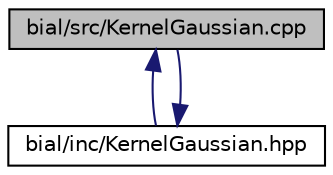 digraph "bial/src/KernelGaussian.cpp"
{
  edge [fontname="Helvetica",fontsize="10",labelfontname="Helvetica",labelfontsize="10"];
  node [fontname="Helvetica",fontsize="10",shape=record];
  Node1 [label="bial/src/KernelGaussian.cpp",height=0.2,width=0.4,color="black", fillcolor="grey75", style="filled", fontcolor="black"];
  Node1 -> Node2 [dir="back",color="midnightblue",fontsize="10",style="solid",fontname="Helvetica"];
  Node2 [label="bial/inc/KernelGaussian.hpp",height=0.2,width=0.4,color="black", fillcolor="white", style="filled",URL="$_kernel_gaussian_8hpp.html"];
  Node2 -> Node1 [dir="back",color="midnightblue",fontsize="10",style="solid",fontname="Helvetica"];
}
